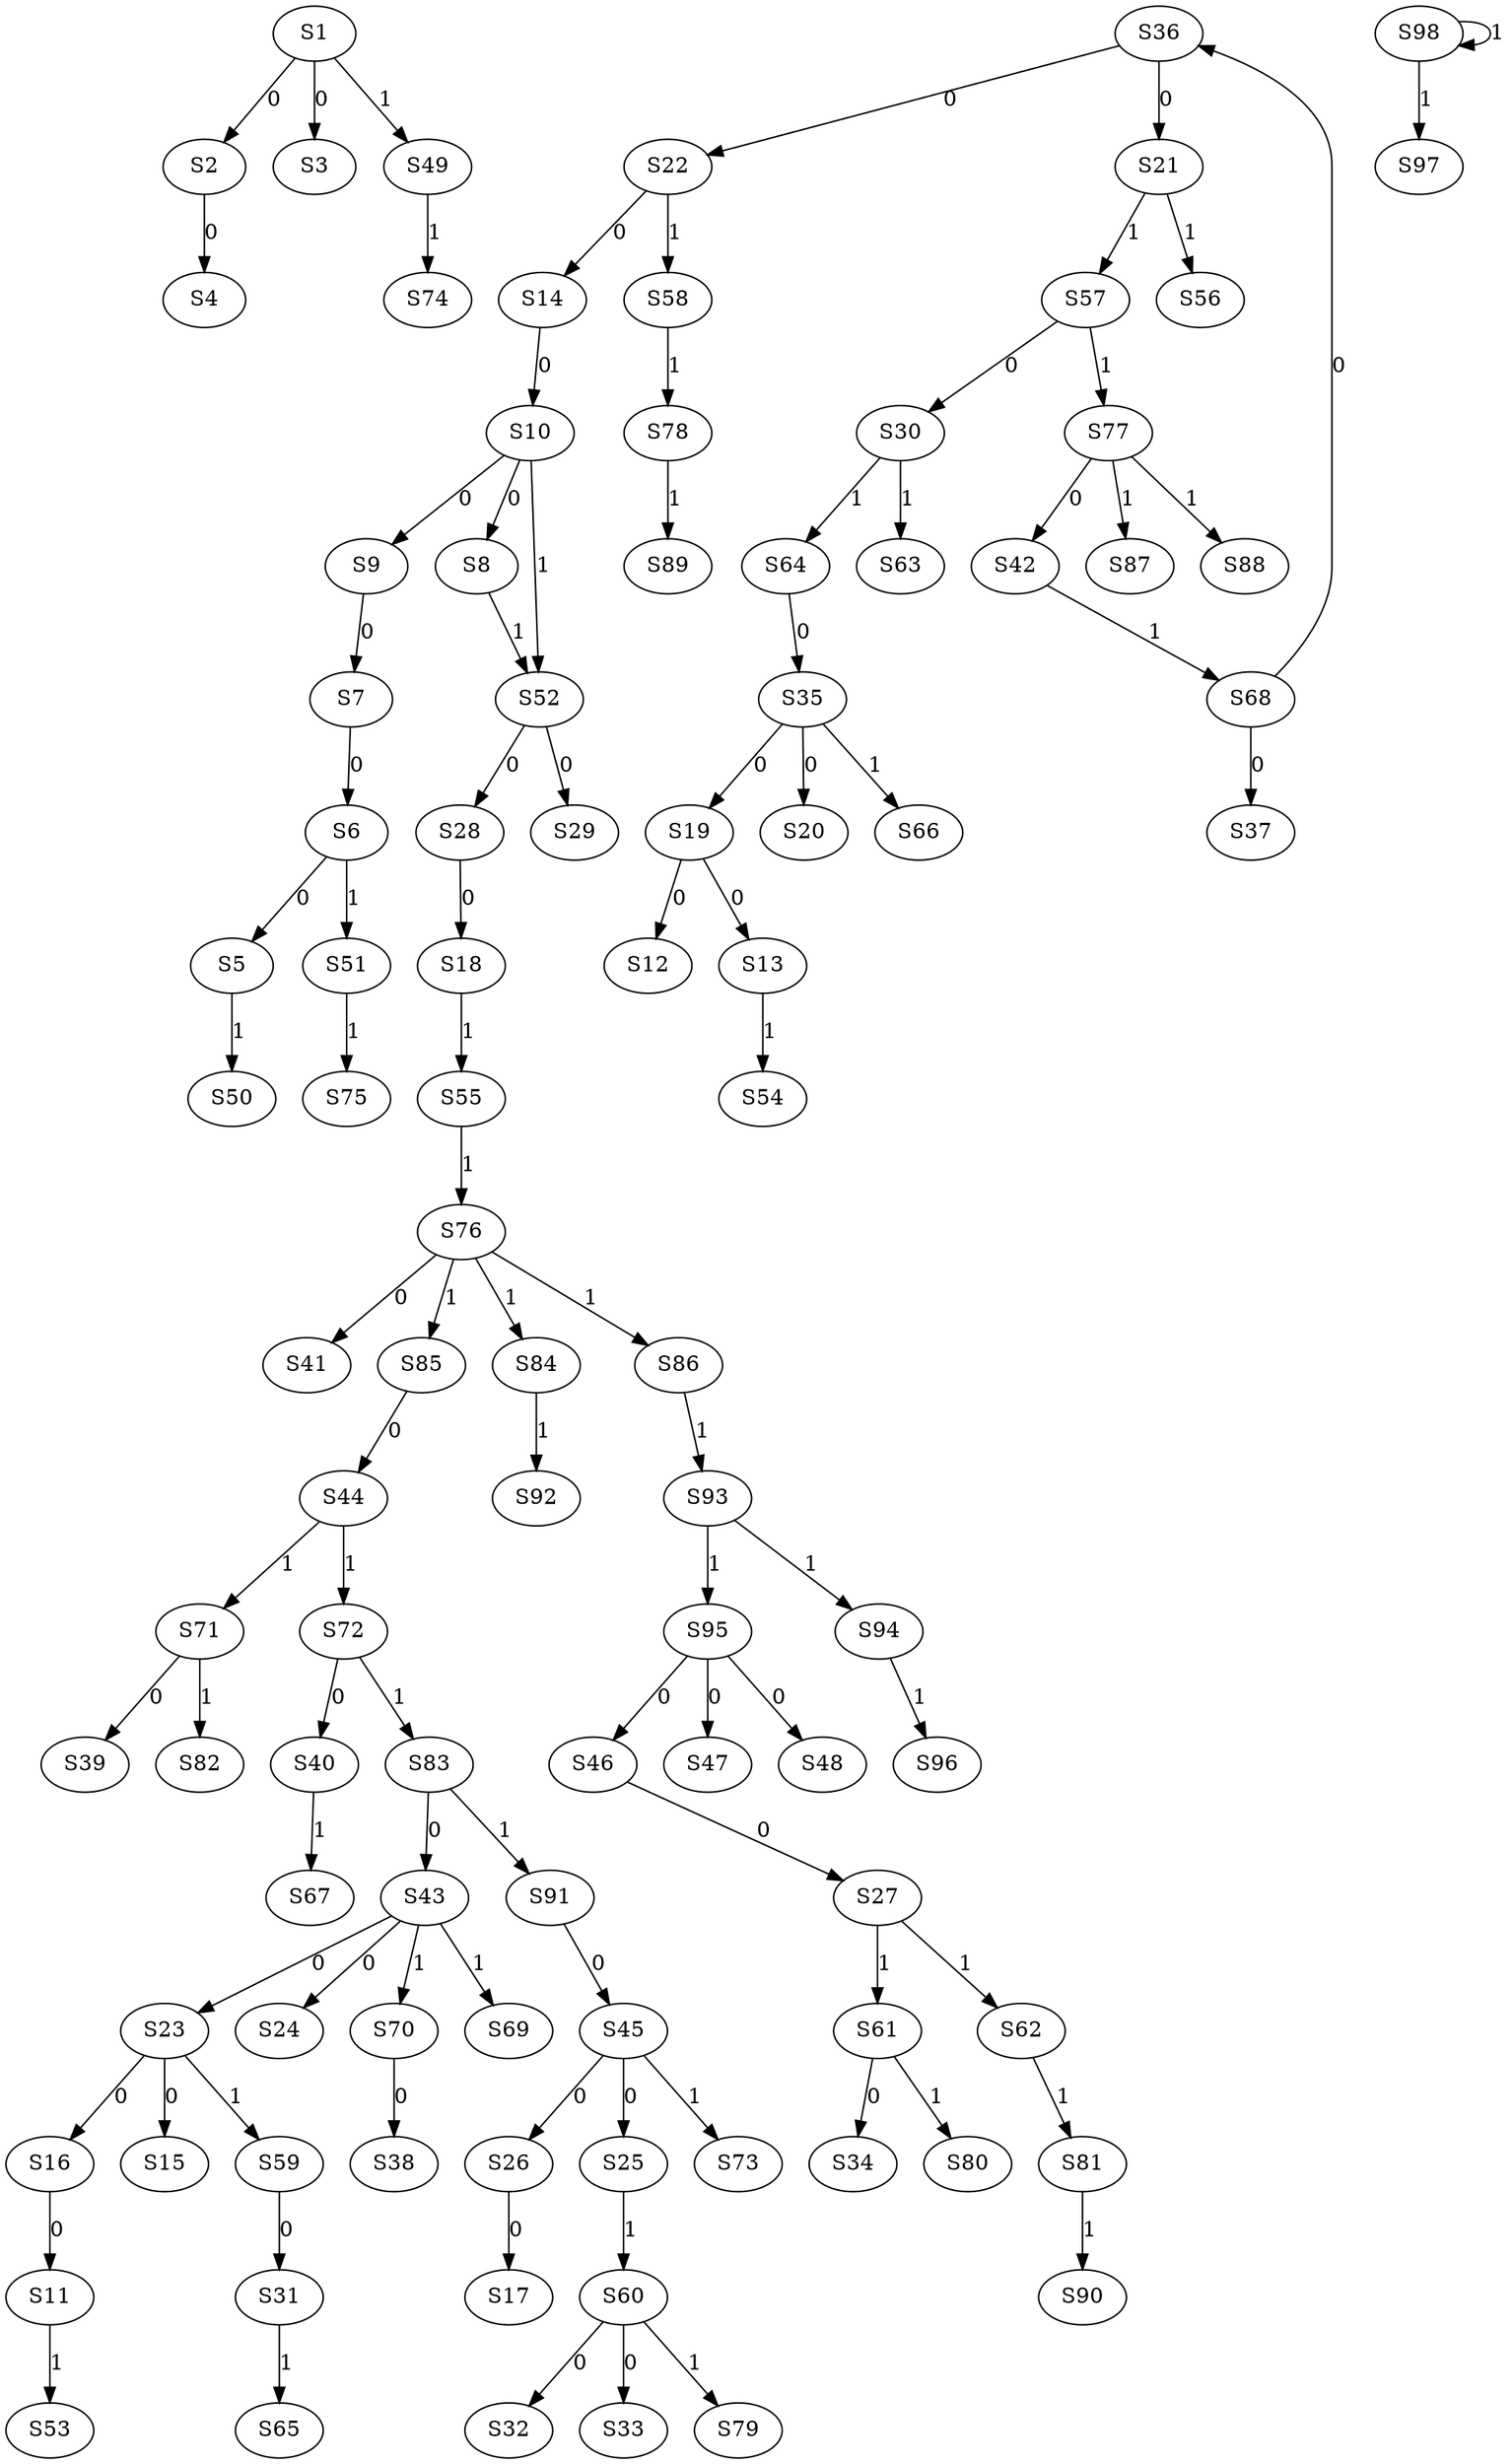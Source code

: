 strict digraph {
	S1 -> S2 [ label = 0 ];
	S1 -> S3 [ label = 0 ];
	S2 -> S4 [ label = 0 ];
	S6 -> S5 [ label = 0 ];
	S7 -> S6 [ label = 0 ];
	S9 -> S7 [ label = 0 ];
	S10 -> S8 [ label = 0 ];
	S10 -> S9 [ label = 0 ];
	S14 -> S10 [ label = 0 ];
	S16 -> S11 [ label = 0 ];
	S19 -> S12 [ label = 0 ];
	S19 -> S13 [ label = 0 ];
	S22 -> S14 [ label = 0 ];
	S23 -> S15 [ label = 0 ];
	S23 -> S16 [ label = 0 ];
	S26 -> S17 [ label = 0 ];
	S28 -> S18 [ label = 0 ];
	S35 -> S19 [ label = 0 ];
	S35 -> S20 [ label = 0 ];
	S36 -> S21 [ label = 0 ];
	S36 -> S22 [ label = 0 ];
	S43 -> S23 [ label = 0 ];
	S43 -> S24 [ label = 0 ];
	S45 -> S25 [ label = 0 ];
	S45 -> S26 [ label = 0 ];
	S46 -> S27 [ label = 0 ];
	S52 -> S28 [ label = 0 ];
	S52 -> S29 [ label = 0 ];
	S57 -> S30 [ label = 0 ];
	S59 -> S31 [ label = 0 ];
	S60 -> S32 [ label = 0 ];
	S60 -> S33 [ label = 0 ];
	S61 -> S34 [ label = 0 ];
	S64 -> S35 [ label = 0 ];
	S68 -> S36 [ label = 0 ];
	S68 -> S37 [ label = 0 ];
	S70 -> S38 [ label = 0 ];
	S71 -> S39 [ label = 0 ];
	S72 -> S40 [ label = 0 ];
	S76 -> S41 [ label = 0 ];
	S77 -> S42 [ label = 0 ];
	S83 -> S43 [ label = 0 ];
	S85 -> S44 [ label = 0 ];
	S91 -> S45 [ label = 0 ];
	S95 -> S46 [ label = 0 ];
	S95 -> S47 [ label = 0 ];
	S95 -> S48 [ label = 0 ];
	S1 -> S49 [ label = 1 ];
	S5 -> S50 [ label = 1 ];
	S6 -> S51 [ label = 1 ];
	S10 -> S52 [ label = 1 ];
	S11 -> S53 [ label = 1 ];
	S13 -> S54 [ label = 1 ];
	S18 -> S55 [ label = 1 ];
	S21 -> S56 [ label = 1 ];
	S21 -> S57 [ label = 1 ];
	S22 -> S58 [ label = 1 ];
	S23 -> S59 [ label = 1 ];
	S25 -> S60 [ label = 1 ];
	S27 -> S61 [ label = 1 ];
	S27 -> S62 [ label = 1 ];
	S30 -> S63 [ label = 1 ];
	S30 -> S64 [ label = 1 ];
	S31 -> S65 [ label = 1 ];
	S35 -> S66 [ label = 1 ];
	S40 -> S67 [ label = 1 ];
	S42 -> S68 [ label = 1 ];
	S43 -> S69 [ label = 1 ];
	S43 -> S70 [ label = 1 ];
	S44 -> S71 [ label = 1 ];
	S44 -> S72 [ label = 1 ];
	S45 -> S73 [ label = 1 ];
	S49 -> S74 [ label = 1 ];
	S51 -> S75 [ label = 1 ];
	S55 -> S76 [ label = 1 ];
	S57 -> S77 [ label = 1 ];
	S58 -> S78 [ label = 1 ];
	S60 -> S79 [ label = 1 ];
	S61 -> S80 [ label = 1 ];
	S62 -> S81 [ label = 1 ];
	S71 -> S82 [ label = 1 ];
	S72 -> S83 [ label = 1 ];
	S76 -> S84 [ label = 1 ];
	S76 -> S85 [ label = 1 ];
	S76 -> S86 [ label = 1 ];
	S77 -> S87 [ label = 1 ];
	S77 -> S88 [ label = 1 ];
	S78 -> S89 [ label = 1 ];
	S81 -> S90 [ label = 1 ];
	S83 -> S91 [ label = 1 ];
	S84 -> S92 [ label = 1 ];
	S86 -> S93 [ label = 1 ];
	S93 -> S94 [ label = 1 ];
	S93 -> S95 [ label = 1 ];
	S94 -> S96 [ label = 1 ];
	S98 -> S97 [ label = 1 ];
	S98 -> S98 [ label = 1 ];
	S8 -> S52 [ label = 1 ];
}